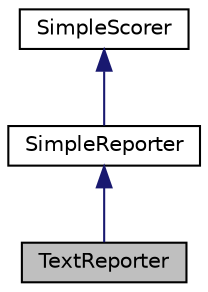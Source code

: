 digraph "TextReporter"
{
  edge [fontname="Helvetica",fontsize="10",labelfontname="Helvetica",labelfontsize="10"];
  node [fontname="Helvetica",fontsize="10",shape=record];
  Node1 [label="TextReporter",height=0.2,width=0.4,color="black", fillcolor="grey75", style="filled" fontcolor="black"];
  Node2 -> Node1 [dir="back",color="midnightblue",fontsize="10",style="solid",fontname="Helvetica"];
  Node2 [label="SimpleReporter",height=0.2,width=0.4,color="black", fillcolor="white", style="filled",URL="$class_simple_reporter.html"];
  Node3 -> Node2 [dir="back",color="midnightblue",fontsize="10",style="solid",fontname="Helvetica"];
  Node3 [label="SimpleScorer",height=0.2,width=0.4,color="black", fillcolor="white", style="filled",URL="$class_simple_scorer.html"];
}
